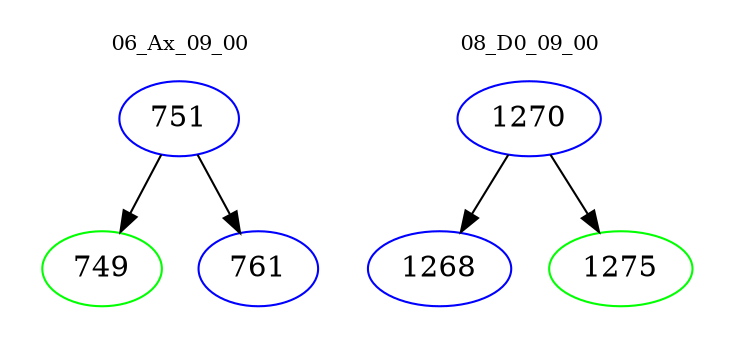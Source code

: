 digraph{
subgraph cluster_0 {
color = white
label = "06_Ax_09_00";
fontsize=10;
T0_751 [label="751", color="blue"]
T0_751 -> T0_749 [color="black"]
T0_749 [label="749", color="green"]
T0_751 -> T0_761 [color="black"]
T0_761 [label="761", color="blue"]
}
subgraph cluster_1 {
color = white
label = "08_D0_09_00";
fontsize=10;
T1_1270 [label="1270", color="blue"]
T1_1270 -> T1_1268 [color="black"]
T1_1268 [label="1268", color="blue"]
T1_1270 -> T1_1275 [color="black"]
T1_1275 [label="1275", color="green"]
}
}
